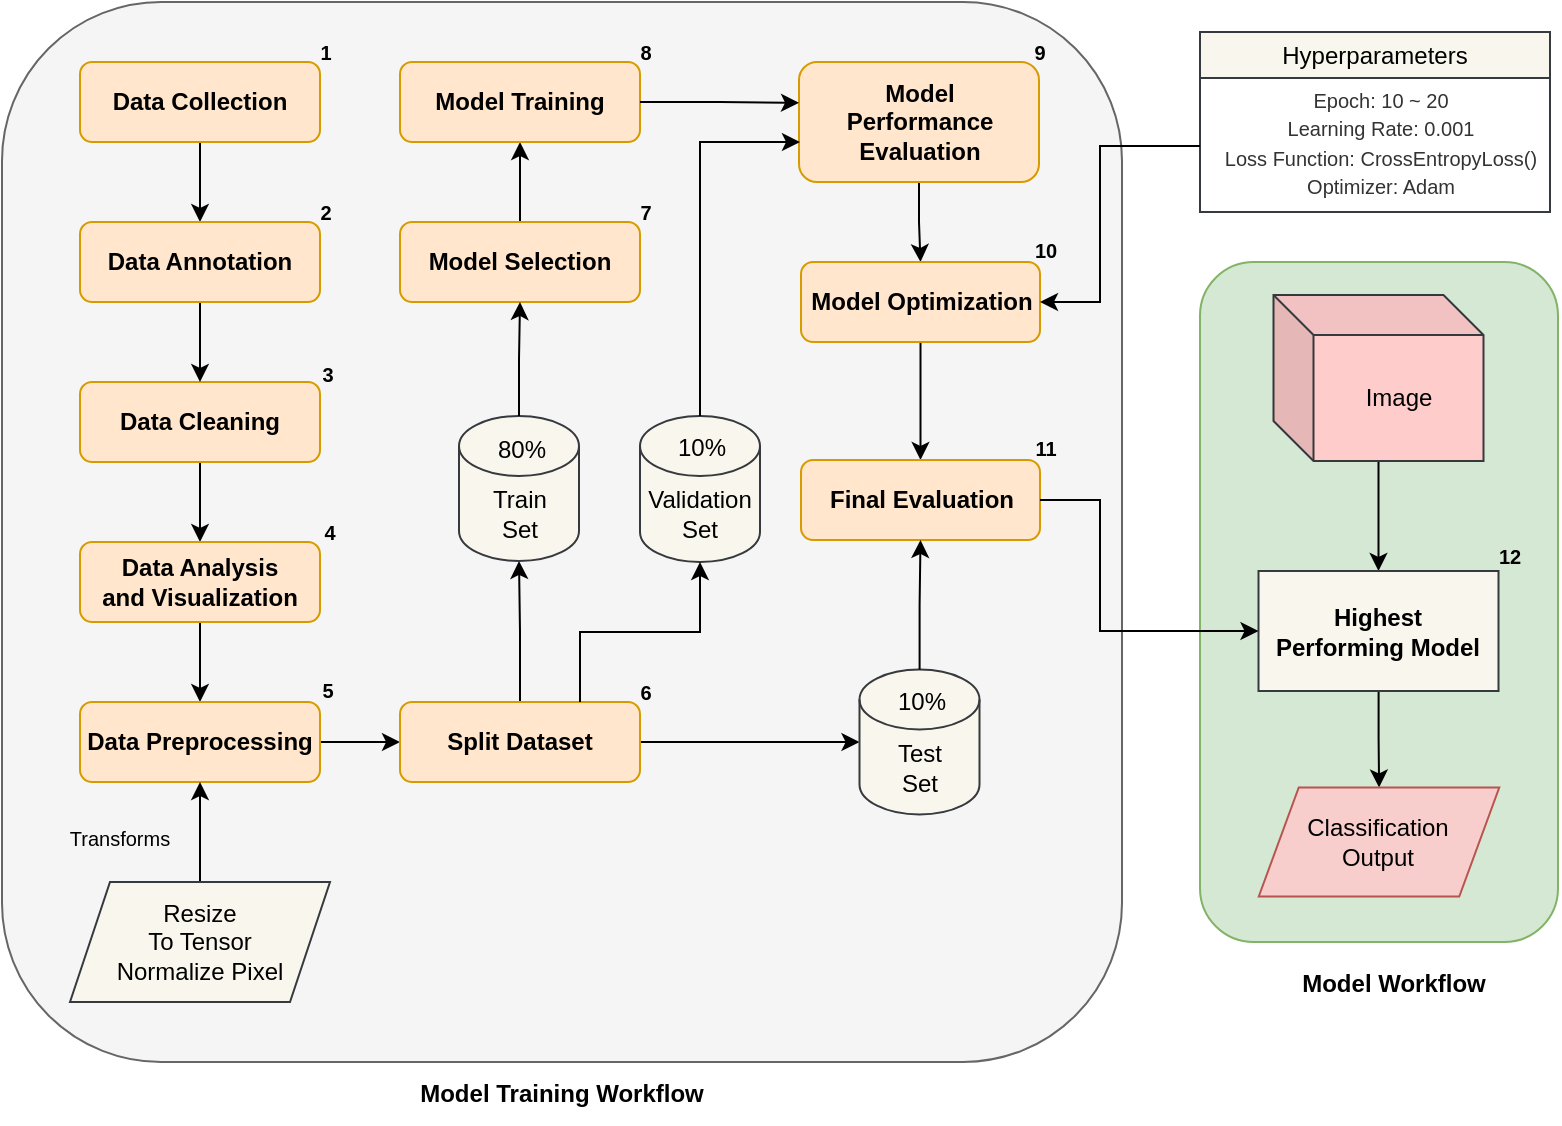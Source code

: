 <mxfile version="24.7.7">
  <diagram name="Page-1" id="347TT58dcH0MzLungGjl">
    <mxGraphModel dx="683" dy="351" grid="1" gridSize="10" guides="1" tooltips="1" connect="1" arrows="1" fold="1" page="1" pageScale="1" pageWidth="850" pageHeight="1100" math="0" shadow="0">
      <root>
        <mxCell id="0" />
        <mxCell id="1" parent="0" />
        <mxCell id="USX80gVfWroeQub0HQB3-89" value="" style="rounded=1;whiteSpace=wrap;html=1;fillColor=#f5f5f5;strokeColor=#666666;fontColor=#333333;" vertex="1" parent="1">
          <mxGeometry x="41" y="10" width="560" height="530" as="geometry" />
        </mxCell>
        <mxCell id="USX80gVfWroeQub0HQB3-13" value="" style="edgeStyle=orthogonalEdgeStyle;rounded=0;orthogonalLoop=1;jettySize=auto;html=1;" edge="1" parent="1" source="USX80gVfWroeQub0HQB3-1" target="USX80gVfWroeQub0HQB3-6">
          <mxGeometry relative="1" as="geometry" />
        </mxCell>
        <mxCell id="USX80gVfWroeQub0HQB3-1" value="Data Collection" style="rounded=1;whiteSpace=wrap;html=1;fontStyle=1;fillColor=#ffe6cc;strokeColor=#d79b00;" vertex="1" parent="1">
          <mxGeometry x="80" y="40" width="120" height="40" as="geometry" />
        </mxCell>
        <mxCell id="USX80gVfWroeQub0HQB3-15" value="" style="edgeStyle=orthogonalEdgeStyle;rounded=0;orthogonalLoop=1;jettySize=auto;html=1;" edge="1" parent="1" source="USX80gVfWroeQub0HQB3-2" target="USX80gVfWroeQub0HQB3-3">
          <mxGeometry relative="1" as="geometry" />
        </mxCell>
        <mxCell id="USX80gVfWroeQub0HQB3-2" value="Data Cleaning" style="rounded=1;whiteSpace=wrap;html=1;fontStyle=1;fillColor=#ffe6cc;strokeColor=#d79b00;" vertex="1" parent="1">
          <mxGeometry x="80" y="200" width="120" height="40" as="geometry" />
        </mxCell>
        <mxCell id="USX80gVfWroeQub0HQB3-26" value="" style="edgeStyle=orthogonalEdgeStyle;rounded=0;orthogonalLoop=1;jettySize=auto;html=1;" edge="1" parent="1" source="USX80gVfWroeQub0HQB3-3" target="USX80gVfWroeQub0HQB3-5">
          <mxGeometry relative="1" as="geometry" />
        </mxCell>
        <mxCell id="USX80gVfWroeQub0HQB3-3" value="Data Analysis&lt;br&gt;and Visualization" style="rounded=1;whiteSpace=wrap;html=1;fontStyle=1;fillColor=#ffe6cc;strokeColor=#d79b00;" vertex="1" parent="1">
          <mxGeometry x="80" y="280" width="120" height="40" as="geometry" />
        </mxCell>
        <mxCell id="USX80gVfWroeQub0HQB3-28" value="" style="edgeStyle=orthogonalEdgeStyle;rounded=0;orthogonalLoop=1;jettySize=auto;html=1;" edge="1" parent="1" source="USX80gVfWroeQub0HQB3-5" target="USX80gVfWroeQub0HQB3-8">
          <mxGeometry relative="1" as="geometry" />
        </mxCell>
        <mxCell id="USX80gVfWroeQub0HQB3-5" value="Data Preprocessing" style="rounded=1;whiteSpace=wrap;html=1;fontStyle=1;fillColor=#ffe6cc;strokeColor=#d79b00;" vertex="1" parent="1">
          <mxGeometry x="80" y="360" width="120" height="40" as="geometry" />
        </mxCell>
        <mxCell id="USX80gVfWroeQub0HQB3-14" value="" style="edgeStyle=orthogonalEdgeStyle;rounded=0;orthogonalLoop=1;jettySize=auto;html=1;" edge="1" parent="1" source="USX80gVfWroeQub0HQB3-6" target="USX80gVfWroeQub0HQB3-2">
          <mxGeometry relative="1" as="geometry" />
        </mxCell>
        <mxCell id="USX80gVfWroeQub0HQB3-6" value="Data Annotation" style="rounded=1;whiteSpace=wrap;html=1;fontStyle=1;fillColor=#ffe6cc;strokeColor=#d79b00;" vertex="1" parent="1">
          <mxGeometry x="80" y="120" width="120" height="40" as="geometry" />
        </mxCell>
        <mxCell id="USX80gVfWroeQub0HQB3-40" value="" style="edgeStyle=orthogonalEdgeStyle;rounded=0;orthogonalLoop=1;jettySize=auto;html=1;" edge="1" parent="1" source="USX80gVfWroeQub0HQB3-7" target="USX80gVfWroeQub0HQB3-39">
          <mxGeometry relative="1" as="geometry" />
        </mxCell>
        <mxCell id="USX80gVfWroeQub0HQB3-7" value="Model Selection" style="rounded=1;whiteSpace=wrap;html=1;fontStyle=1;fillColor=#ffe6cc;strokeColor=#d79b00;" vertex="1" parent="1">
          <mxGeometry x="240" y="120" width="120" height="40" as="geometry" />
        </mxCell>
        <mxCell id="USX80gVfWroeQub0HQB3-29" value="" style="edgeStyle=orthogonalEdgeStyle;rounded=0;orthogonalLoop=1;jettySize=auto;html=1;" edge="1" parent="1" source="USX80gVfWroeQub0HQB3-8" target="USX80gVfWroeQub0HQB3-10">
          <mxGeometry relative="1" as="geometry" />
        </mxCell>
        <mxCell id="USX80gVfWroeQub0HQB3-32" value="" style="edgeStyle=orthogonalEdgeStyle;rounded=0;orthogonalLoop=1;jettySize=auto;html=1;" edge="1" parent="1" source="USX80gVfWroeQub0HQB3-8" target="USX80gVfWroeQub0HQB3-12">
          <mxGeometry relative="1" as="geometry" />
        </mxCell>
        <mxCell id="USX80gVfWroeQub0HQB3-8" value="Split Dataset" style="rounded=1;whiteSpace=wrap;html=1;fontStyle=1;fillColor=#ffe6cc;strokeColor=#d79b00;" vertex="1" parent="1">
          <mxGeometry x="240" y="360" width="120" height="40" as="geometry" />
        </mxCell>
        <mxCell id="USX80gVfWroeQub0HQB3-24" value="&lt;font style=&quot;font-size: 10px;&quot;&gt;Transforms&lt;/font&gt;" style="text;html=1;align=center;verticalAlign=middle;whiteSpace=wrap;rounded=0;" vertex="1" parent="1">
          <mxGeometry x="70" y="418" width="60" height="20" as="geometry" />
        </mxCell>
        <mxCell id="USX80gVfWroeQub0HQB3-33" value="" style="group" vertex="1" connectable="0" parent="1">
          <mxGeometry x="269.5" y="217" width="61" height="72.5" as="geometry" />
        </mxCell>
        <mxCell id="USX80gVfWroeQub0HQB3-10" value="Train&lt;br&gt;Set" style="shape=cylinder3;whiteSpace=wrap;html=1;boundedLbl=1;backgroundOutline=1;size=15;fillColor=#f9f7ed;strokeColor=#36393d;" vertex="1" parent="USX80gVfWroeQub0HQB3-33">
          <mxGeometry width="60" height="72.5" as="geometry" />
        </mxCell>
        <mxCell id="USX80gVfWroeQub0HQB3-30" value="80%" style="text;html=1;align=center;verticalAlign=middle;whiteSpace=wrap;rounded=0;" vertex="1" parent="USX80gVfWroeQub0HQB3-33">
          <mxGeometry x="1" y="6.5" width="60" height="20" as="geometry" />
        </mxCell>
        <mxCell id="USX80gVfWroeQub0HQB3-36" value="" style="group" vertex="1" connectable="0" parent="1">
          <mxGeometry x="469.75" y="343.75" width="61" height="72.5" as="geometry" />
        </mxCell>
        <mxCell id="USX80gVfWroeQub0HQB3-12" value="Test&lt;br&gt;Set" style="shape=cylinder3;whiteSpace=wrap;html=1;boundedLbl=1;backgroundOutline=1;size=15;fillColor=#f9f7ed;strokeColor=#36393d;" vertex="1" parent="USX80gVfWroeQub0HQB3-36">
          <mxGeometry width="60" height="72.5" as="geometry" />
        </mxCell>
        <mxCell id="USX80gVfWroeQub0HQB3-34" value="10%" style="text;html=1;align=center;verticalAlign=middle;whiteSpace=wrap;rounded=0;" vertex="1" parent="USX80gVfWroeQub0HQB3-36">
          <mxGeometry x="1" y="6" width="60" height="20" as="geometry" />
        </mxCell>
        <mxCell id="USX80gVfWroeQub0HQB3-38" value="" style="edgeStyle=orthogonalEdgeStyle;rounded=0;orthogonalLoop=1;jettySize=auto;html=1;" edge="1" parent="1" source="USX80gVfWroeQub0HQB3-10" target="USX80gVfWroeQub0HQB3-7">
          <mxGeometry relative="1" as="geometry" />
        </mxCell>
        <mxCell id="USX80gVfWroeQub0HQB3-39" value="Model Training" style="rounded=1;whiteSpace=wrap;html=1;fontStyle=1;fillColor=#ffe6cc;strokeColor=#d79b00;" vertex="1" parent="1">
          <mxGeometry x="240" y="40" width="120" height="40" as="geometry" />
        </mxCell>
        <mxCell id="USX80gVfWroeQub0HQB3-73" value="" style="edgeStyle=orthogonalEdgeStyle;rounded=0;orthogonalLoop=1;jettySize=auto;html=1;" edge="1" parent="1" source="USX80gVfWroeQub0HQB3-41" target="USX80gVfWroeQub0HQB3-50">
          <mxGeometry relative="1" as="geometry" />
        </mxCell>
        <mxCell id="USX80gVfWroeQub0HQB3-41" value="Model&lt;br&gt;Performance&lt;br&gt;Evaluation" style="rounded=1;whiteSpace=wrap;html=1;fontStyle=1;fillColor=#ffe6cc;strokeColor=#d79b00;" vertex="1" parent="1">
          <mxGeometry x="439.5" y="40" width="120" height="60" as="geometry" />
        </mxCell>
        <mxCell id="USX80gVfWroeQub0HQB3-44" value="" style="group" vertex="1" connectable="0" parent="1">
          <mxGeometry x="360" y="217" width="61" height="73" as="geometry" />
        </mxCell>
        <mxCell id="USX80gVfWroeQub0HQB3-11" value="Validation&lt;br&gt;Set" style="shape=cylinder3;whiteSpace=wrap;html=1;boundedLbl=1;backgroundOutline=1;size=15;fillColor=#f9f7ed;strokeColor=#36393d;" vertex="1" parent="USX80gVfWroeQub0HQB3-44">
          <mxGeometry width="60" height="73" as="geometry" />
        </mxCell>
        <mxCell id="USX80gVfWroeQub0HQB3-35" value="10%" style="text;html=1;align=center;verticalAlign=middle;whiteSpace=wrap;rounded=0;" vertex="1" parent="USX80gVfWroeQub0HQB3-44">
          <mxGeometry x="1" y="5.06" width="60" height="22.77" as="geometry" />
        </mxCell>
        <mxCell id="USX80gVfWroeQub0HQB3-45" style="edgeStyle=orthogonalEdgeStyle;rounded=0;orthogonalLoop=1;jettySize=auto;html=1;exitX=0.75;exitY=0;exitDx=0;exitDy=0;entryX=0.5;entryY=1;entryDx=0;entryDy=0;entryPerimeter=0;" edge="1" parent="1" source="USX80gVfWroeQub0HQB3-8" target="USX80gVfWroeQub0HQB3-11">
          <mxGeometry relative="1" as="geometry" />
        </mxCell>
        <mxCell id="USX80gVfWroeQub0HQB3-74" value="" style="edgeStyle=orthogonalEdgeStyle;rounded=0;orthogonalLoop=1;jettySize=auto;html=1;" edge="1" parent="1" source="USX80gVfWroeQub0HQB3-50" target="USX80gVfWroeQub0HQB3-65">
          <mxGeometry relative="1" as="geometry" />
        </mxCell>
        <mxCell id="USX80gVfWroeQub0HQB3-50" value="Model Optimization" style="rounded=1;whiteSpace=wrap;html=1;fontStyle=1;fillColor=#ffe6cc;strokeColor=#d79b00;" vertex="1" parent="1">
          <mxGeometry x="440.5" y="140" width="119.5" height="40" as="geometry" />
        </mxCell>
        <mxCell id="USX80gVfWroeQub0HQB3-53" value="" style="edgeStyle=orthogonalEdgeStyle;rounded=0;orthogonalLoop=1;jettySize=auto;html=1;" edge="1" parent="1" source="USX80gVfWroeQub0HQB3-52" target="USX80gVfWroeQub0HQB3-5">
          <mxGeometry relative="1" as="geometry" />
        </mxCell>
        <mxCell id="USX80gVfWroeQub0HQB3-52" value="Resize&lt;br&gt;To Tensor&lt;br&gt;Normalize Pixel" style="shape=parallelogram;perimeter=parallelogramPerimeter;whiteSpace=wrap;html=1;fixedSize=1;fillColor=#f9f7ed;strokeColor=#36393d;" vertex="1" parent="1">
          <mxGeometry x="75" y="450" width="130" height="60" as="geometry" />
        </mxCell>
        <mxCell id="USX80gVfWroeQub0HQB3-55" value="Hyperparameters" style="swimlane;whiteSpace=wrap;html=1;fontStyle=0;fillColor=#f9f7ed;strokeColor=#36393d;" vertex="1" parent="1">
          <mxGeometry x="640" y="25" width="175" height="90" as="geometry">
            <mxRectangle x="570" y="230" width="130" height="30" as="alternateBounds" />
          </mxGeometry>
        </mxCell>
        <mxCell id="USX80gVfWroeQub0HQB3-87" value="&lt;font style=&quot;color: rgb(51, 51, 51); font-size: 10px;&quot;&gt;Epoch: 10 ~ 20&lt;br&gt;Learning Rate: 0.001&lt;/font&gt;&lt;div style=&quot;color: rgb(51, 51, 51);&quot;&gt;&lt;font style=&quot;font-size: 10px;&quot;&gt;Loss Function: CrossEntropyLoss()&lt;br&gt;Optimizer: Adam&lt;/font&gt;&lt;/div&gt;" style="text;html=1;align=center;verticalAlign=middle;resizable=0;points=[];autosize=1;strokeColor=none;fillColor=none;" vertex="1" parent="USX80gVfWroeQub0HQB3-55">
          <mxGeometry y="20" width="180" height="70" as="geometry" />
        </mxCell>
        <mxCell id="USX80gVfWroeQub0HQB3-65" value="Final Evaluation" style="rounded=1;whiteSpace=wrap;html=1;fontStyle=1;fillColor=#ffe6cc;strokeColor=#d79b00;" vertex="1" parent="1">
          <mxGeometry x="440.5" y="239" width="119.5" height="40" as="geometry" />
        </mxCell>
        <mxCell id="USX80gVfWroeQub0HQB3-67" value="" style="edgeStyle=orthogonalEdgeStyle;rounded=0;orthogonalLoop=1;jettySize=auto;html=1;" edge="1" parent="1" source="USX80gVfWroeQub0HQB3-12" target="USX80gVfWroeQub0HQB3-65">
          <mxGeometry relative="1" as="geometry" />
        </mxCell>
        <mxCell id="USX80gVfWroeQub0HQB3-71" style="edgeStyle=orthogonalEdgeStyle;rounded=0;orthogonalLoop=1;jettySize=auto;html=1;entryX=-0.014;entryY=0.348;entryDx=0;entryDy=0;entryPerimeter=0;exitX=1;exitY=0.5;exitDx=0;exitDy=0;" edge="1" parent="1" source="USX80gVfWroeQub0HQB3-39">
          <mxGeometry relative="1" as="geometry">
            <mxPoint x="361.68" y="59.555" as="sourcePoint" />
            <mxPoint x="439.5" y="60.43" as="targetPoint" />
          </mxGeometry>
        </mxCell>
        <mxCell id="USX80gVfWroeQub0HQB3-72" style="edgeStyle=orthogonalEdgeStyle;rounded=0;orthogonalLoop=1;jettySize=auto;html=1;entryX=0.004;entryY=0.667;entryDx=0;entryDy=0;entryPerimeter=0;exitX=0.5;exitY=0;exitDx=0;exitDy=0;exitPerimeter=0;" edge="1" parent="1" source="USX80gVfWroeQub0HQB3-11" target="USX80gVfWroeQub0HQB3-41">
          <mxGeometry relative="1" as="geometry" />
        </mxCell>
        <mxCell id="USX80gVfWroeQub0HQB3-92" value="" style="group" vertex="1" connectable="0" parent="1">
          <mxGeometry x="640" y="140" width="179" height="376" as="geometry" />
        </mxCell>
        <mxCell id="USX80gVfWroeQub0HQB3-85" value="" style="rounded=1;whiteSpace=wrap;html=1;fillColor=#d5e8d4;strokeColor=#82b366;" vertex="1" parent="USX80gVfWroeQub0HQB3-92">
          <mxGeometry width="179" height="340" as="geometry" />
        </mxCell>
        <mxCell id="USX80gVfWroeQub0HQB3-82" style="edgeStyle=orthogonalEdgeStyle;rounded=0;orthogonalLoop=1;jettySize=auto;html=1;entryX=0.5;entryY=0;entryDx=0;entryDy=0;" edge="1" parent="USX80gVfWroeQub0HQB3-92" source="USX80gVfWroeQub0HQB3-77" target="USX80gVfWroeQub0HQB3-80">
          <mxGeometry relative="1" as="geometry" />
        </mxCell>
        <mxCell id="USX80gVfWroeQub0HQB3-77" value="Image" style="shape=cube;whiteSpace=wrap;html=1;boundedLbl=1;backgroundOutline=1;darkOpacity=0.05;darkOpacity2=0.1;fillColor=#ffcccc;strokeColor=#36393d;" vertex="1" parent="USX80gVfWroeQub0HQB3-92">
          <mxGeometry x="36.75" y="16.5" width="105" height="83" as="geometry" />
        </mxCell>
        <mxCell id="USX80gVfWroeQub0HQB3-84" value="" style="edgeStyle=orthogonalEdgeStyle;rounded=0;orthogonalLoop=1;jettySize=auto;html=1;" edge="1" parent="USX80gVfWroeQub0HQB3-92" source="USX80gVfWroeQub0HQB3-80" target="USX80gVfWroeQub0HQB3-83">
          <mxGeometry relative="1" as="geometry" />
        </mxCell>
        <mxCell id="USX80gVfWroeQub0HQB3-80" value="Highest&lt;br&gt;Performing Model" style="rounded=0;whiteSpace=wrap;html=1;fontStyle=1;fillColor=#f9f7ed;strokeColor=#36393d;" vertex="1" parent="USX80gVfWroeQub0HQB3-92">
          <mxGeometry x="29.25" y="154.5" width="120" height="60" as="geometry" />
        </mxCell>
        <mxCell id="USX80gVfWroeQub0HQB3-83" value="&lt;div&gt;Classification&lt;br&gt;Output&lt;/div&gt;" style="shape=parallelogram;perimeter=parallelogramPerimeter;whiteSpace=wrap;html=1;fixedSize=1;fillColor=#f8cecc;strokeColor=#b85450;" vertex="1" parent="USX80gVfWroeQub0HQB3-92">
          <mxGeometry x="29.38" y="262.75" width="120.25" height="54.5" as="geometry" />
        </mxCell>
        <mxCell id="USX80gVfWroeQub0HQB3-86" value="&lt;font style=&quot;font-size: 12px;&quot;&gt;Model Workflow&lt;/font&gt;" style="text;html=1;align=center;verticalAlign=middle;whiteSpace=wrap;rounded=0;fontStyle=1" vertex="1" parent="USX80gVfWroeQub0HQB3-92">
          <mxGeometry x="40" y="346" width="114.25" height="30" as="geometry" />
        </mxCell>
        <mxCell id="USX80gVfWroeQub0HQB3-123" value="&lt;b&gt;&lt;font style=&quot;font-size: 10px;&quot;&gt;12&lt;/font&gt;&lt;/b&gt;" style="text;html=1;align=center;verticalAlign=middle;whiteSpace=wrap;rounded=0;" vertex="1" parent="USX80gVfWroeQub0HQB3-92">
          <mxGeometry x="144.75" y="139.5" width="20" height="15" as="geometry" />
        </mxCell>
        <mxCell id="USX80gVfWroeQub0HQB3-93" style="edgeStyle=orthogonalEdgeStyle;rounded=0;orthogonalLoop=1;jettySize=auto;html=1;entryX=0;entryY=0.5;entryDx=0;entryDy=0;" edge="1" parent="1" source="USX80gVfWroeQub0HQB3-65" target="USX80gVfWroeQub0HQB3-80">
          <mxGeometry relative="1" as="geometry">
            <Array as="points">
              <mxPoint x="590" y="259" />
              <mxPoint x="590" y="325" />
            </Array>
          </mxGeometry>
        </mxCell>
        <mxCell id="USX80gVfWroeQub0HQB3-94" style="edgeStyle=orthogonalEdgeStyle;rounded=0;orthogonalLoop=1;jettySize=auto;html=1;entryX=1;entryY=0.5;entryDx=0;entryDy=0;" edge="1" parent="1" source="USX80gVfWroeQub0HQB3-87" target="USX80gVfWroeQub0HQB3-50">
          <mxGeometry relative="1" as="geometry">
            <Array as="points">
              <mxPoint x="590" y="82" />
              <mxPoint x="590" y="160" />
            </Array>
          </mxGeometry>
        </mxCell>
        <mxCell id="USX80gVfWroeQub0HQB3-111" value="&lt;font style=&quot;font-size: 12px;&quot;&gt;Model Training Workflow&lt;/font&gt;" style="text;html=1;align=center;verticalAlign=middle;whiteSpace=wrap;rounded=0;fontStyle=1" vertex="1" parent="1">
          <mxGeometry x="243.87" y="541" width="154.25" height="30" as="geometry" />
        </mxCell>
        <mxCell id="USX80gVfWroeQub0HQB3-112" value="&lt;b&gt;&lt;font style=&quot;font-size: 10px;&quot;&gt;1&lt;/font&gt;&lt;/b&gt;" style="text;html=1;align=center;verticalAlign=middle;whiteSpace=wrap;rounded=0;" vertex="1" parent="1">
          <mxGeometry x="193" y="27" width="20" height="15" as="geometry" />
        </mxCell>
        <mxCell id="USX80gVfWroeQub0HQB3-113" value="&lt;b&gt;&lt;font style=&quot;font-size: 10px;&quot;&gt;2&lt;/font&gt;&lt;/b&gt;" style="text;html=1;align=center;verticalAlign=middle;whiteSpace=wrap;rounded=0;" vertex="1" parent="1">
          <mxGeometry x="193" y="107" width="20" height="15" as="geometry" />
        </mxCell>
        <mxCell id="USX80gVfWroeQub0HQB3-114" value="&lt;b&gt;&lt;font style=&quot;font-size: 10px;&quot;&gt;3&lt;/font&gt;&lt;/b&gt;" style="text;html=1;align=center;verticalAlign=middle;whiteSpace=wrap;rounded=0;" vertex="1" parent="1">
          <mxGeometry x="194" y="188" width="20" height="15" as="geometry" />
        </mxCell>
        <mxCell id="USX80gVfWroeQub0HQB3-115" value="&lt;b&gt;&lt;font style=&quot;font-size: 10px;&quot;&gt;4&lt;/font&gt;&lt;/b&gt;" style="text;html=1;align=center;verticalAlign=middle;whiteSpace=wrap;rounded=0;" vertex="1" parent="1">
          <mxGeometry x="195" y="267.5" width="20" height="15" as="geometry" />
        </mxCell>
        <mxCell id="USX80gVfWroeQub0HQB3-116" value="&lt;b&gt;&lt;font style=&quot;font-size: 10px;&quot;&gt;5&lt;/font&gt;&lt;/b&gt;" style="text;html=1;align=center;verticalAlign=middle;whiteSpace=wrap;rounded=0;" vertex="1" parent="1">
          <mxGeometry x="194" y="346" width="20" height="15" as="geometry" />
        </mxCell>
        <mxCell id="USX80gVfWroeQub0HQB3-117" value="&lt;b&gt;&lt;font style=&quot;font-size: 10px;&quot;&gt;6&lt;/font&gt;&lt;/b&gt;" style="text;html=1;align=center;verticalAlign=middle;whiteSpace=wrap;rounded=0;" vertex="1" parent="1">
          <mxGeometry x="353" y="347" width="20" height="15" as="geometry" />
        </mxCell>
        <mxCell id="USX80gVfWroeQub0HQB3-118" value="&lt;b&gt;&lt;font style=&quot;font-size: 10px;&quot;&gt;7&lt;/font&gt;&lt;/b&gt;" style="text;html=1;align=center;verticalAlign=middle;whiteSpace=wrap;rounded=0;" vertex="1" parent="1">
          <mxGeometry x="353" y="107" width="20" height="15" as="geometry" />
        </mxCell>
        <mxCell id="USX80gVfWroeQub0HQB3-119" value="&lt;b&gt;&lt;font style=&quot;font-size: 10px;&quot;&gt;8&lt;/font&gt;&lt;/b&gt;" style="text;html=1;align=center;verticalAlign=middle;whiteSpace=wrap;rounded=0;" vertex="1" parent="1">
          <mxGeometry x="353" y="27" width="20" height="15" as="geometry" />
        </mxCell>
        <mxCell id="USX80gVfWroeQub0HQB3-120" value="&lt;b&gt;&lt;font style=&quot;font-size: 10px;&quot;&gt;9&lt;/font&gt;&lt;/b&gt;" style="text;html=1;align=center;verticalAlign=middle;whiteSpace=wrap;rounded=0;" vertex="1" parent="1">
          <mxGeometry x="550" y="27" width="20" height="15" as="geometry" />
        </mxCell>
        <mxCell id="USX80gVfWroeQub0HQB3-121" value="&lt;b&gt;&lt;font style=&quot;font-size: 10px;&quot;&gt;10&lt;/font&gt;&lt;/b&gt;" style="text;html=1;align=center;verticalAlign=middle;whiteSpace=wrap;rounded=0;" vertex="1" parent="1">
          <mxGeometry x="553" y="126" width="20" height="15" as="geometry" />
        </mxCell>
        <mxCell id="USX80gVfWroeQub0HQB3-122" value="&lt;b&gt;&lt;font style=&quot;font-size: 10px;&quot;&gt;11&lt;/font&gt;&lt;/b&gt;" style="text;html=1;align=center;verticalAlign=middle;whiteSpace=wrap;rounded=0;" vertex="1" parent="1">
          <mxGeometry x="553" y="225" width="20" height="15" as="geometry" />
        </mxCell>
      </root>
    </mxGraphModel>
  </diagram>
</mxfile>

